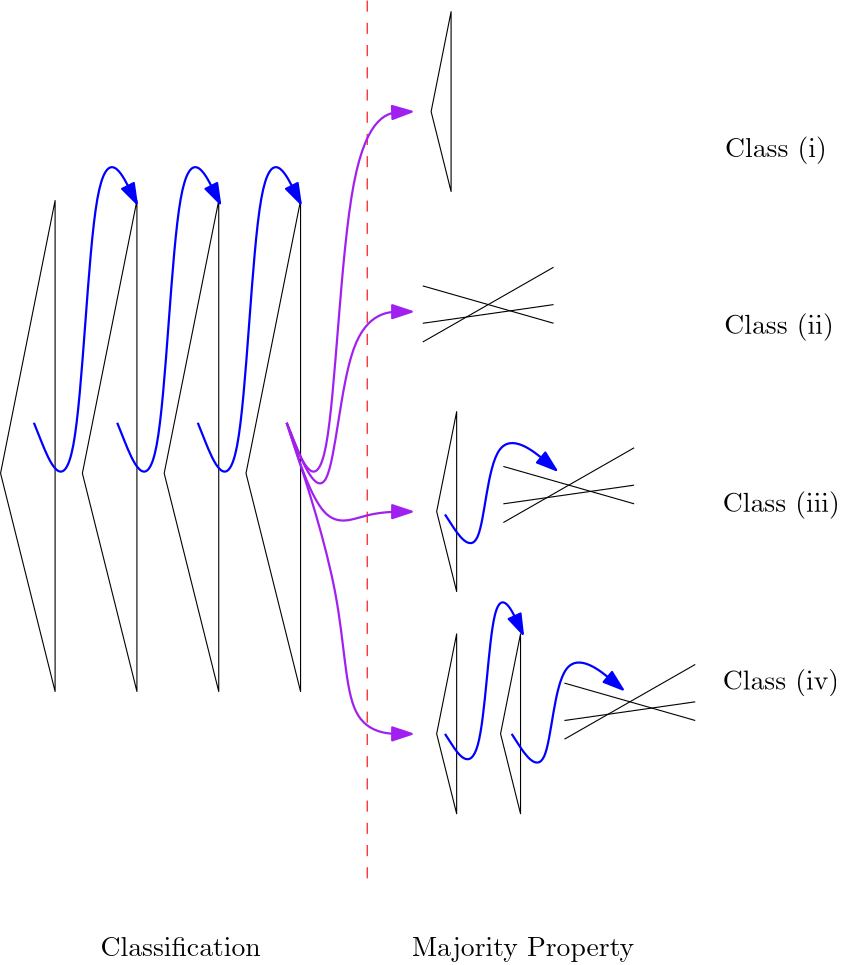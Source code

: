 <?xml version="1.0"?>
<!DOCTYPE ipe SYSTEM "ipe.dtd">
<ipe version="70005" creator="Ipe 7.1.5">
<info created="D:20140714103137" modified="D:20141115132523"/>
<ipestyle name="basic">
<symbol name="arrow/arc(spx)">
<path stroke="sym-stroke" fill="sym-stroke" pen="sym-pen">
0 0 m
-1 0.333 l
-1 -0.333 l
h
</path>
</symbol>
<symbol name="arrow/farc(spx)">
<path stroke="sym-stroke" fill="white" pen="sym-pen">
0 0 m
-1 0.333 l
-1 -0.333 l
h
</path>
</symbol>
<symbol name="mark/circle(sx)" transformations="translations">
<path fill="sym-stroke">
0.6 0 0 0.6 0 0 e
0.4 0 0 0.4 0 0 e
</path>
</symbol>
<symbol name="mark/disk(sx)" transformations="translations">
<path fill="sym-stroke">
0.6 0 0 0.6 0 0 e
</path>
</symbol>
<symbol name="mark/fdisk(sfx)" transformations="translations">
<group>
<path fill="sym-fill">
0.5 0 0 0.5 0 0 e
</path>
<path fill="sym-stroke" fillrule="eofill">
0.6 0 0 0.6 0 0 e
0.4 0 0 0.4 0 0 e
</path>
</group>
</symbol>
<symbol name="mark/box(sx)" transformations="translations">
<path fill="sym-stroke" fillrule="eofill">
-0.6 -0.6 m
0.6 -0.6 l
0.6 0.6 l
-0.6 0.6 l
h
-0.4 -0.4 m
0.4 -0.4 l
0.4 0.4 l
-0.4 0.4 l
h
</path>
</symbol>
<symbol name="mark/square(sx)" transformations="translations">
<path fill="sym-stroke">
-0.6 -0.6 m
0.6 -0.6 l
0.6 0.6 l
-0.6 0.6 l
h
</path>
</symbol>
<symbol name="mark/fsquare(sfx)" transformations="translations">
<group>
<path fill="sym-fill">
-0.5 -0.5 m
0.5 -0.5 l
0.5 0.5 l
-0.5 0.5 l
h
</path>
<path fill="sym-stroke" fillrule="eofill">
-0.6 -0.6 m
0.6 -0.6 l
0.6 0.6 l
-0.6 0.6 l
h
-0.4 -0.4 m
0.4 -0.4 l
0.4 0.4 l
-0.4 0.4 l
h
</path>
</group>
</symbol>
<symbol name="mark/cross(sx)" transformations="translations">
<group>
<path fill="sym-stroke">
-0.43 -0.57 m
0.57 0.43 l
0.43 0.57 l
-0.57 -0.43 l
h
</path>
<path fill="sym-stroke">
-0.43 0.57 m
0.57 -0.43 l
0.43 -0.57 l
-0.57 0.43 l
h
</path>
</group>
</symbol>
<symbol name="arrow/fnormal(spx)">
<path stroke="sym-stroke" fill="white" pen="sym-pen">
0 0 m
-1 0.333 l
-1 -0.333 l
h
</path>
</symbol>
<symbol name="arrow/pointed(spx)">
<path stroke="sym-stroke" fill="sym-stroke" pen="sym-pen">
0 0 m
-1 0.333 l
-0.8 0 l
-1 -0.333 l
h
</path>
</symbol>
<symbol name="arrow/fpointed(spx)">
<path stroke="sym-stroke" fill="white" pen="sym-pen">
0 0 m
-1 0.333 l
-0.8 0 l
-1 -0.333 l
h
</path>
</symbol>
<symbol name="arrow/linear(spx)">
<path stroke="sym-stroke" pen="sym-pen">
-1 0.333 m
0 0 l
-1 -0.333 l
</path>
</symbol>
<symbol name="arrow/fdouble(spx)">
<path stroke="sym-stroke" fill="white" pen="sym-pen">
0 0 m
-1 0.333 l
-1 -0.333 l
h
-1 0 m
-2 0.333 l
-2 -0.333 l
h
</path>
</symbol>
<symbol name="arrow/double(spx)">
<path stroke="sym-stroke" fill="sym-stroke" pen="sym-pen">
0 0 m
-1 0.333 l
-1 -0.333 l
h
-1 0 m
-2 0.333 l
-2 -0.333 l
h
</path>
</symbol>
<pen name="heavier" value="0.8"/>
<pen name="fat" value="1.2"/>
<pen name="ultrafat" value="2"/>
<symbolsize name="large" value="5"/>
<symbolsize name="small" value="2"/>
<symbolsize name="tiny" value="1.1"/>
<arrowsize name="large" value="10"/>
<arrowsize name="small" value="5"/>
<arrowsize name="tiny" value="3"/>
<color name="red" value="1 0 0"/>
<color name="green" value="0 1 0"/>
<color name="blue" value="0 0 1"/>
<color name="yellow" value="1 1 0"/>
<color name="orange" value="1 0.647 0"/>
<color name="gold" value="1 0.843 0"/>
<color name="purple" value="0.627 0.125 0.941"/>
<color name="gray" value="0.745"/>
<color name="brown" value="0.647 0.165 0.165"/>
<color name="navy" value="0 0 0.502"/>
<color name="pink" value="1 0.753 0.796"/>
<color name="seagreen" value="0.18 0.545 0.341"/>
<color name="turquoise" value="0.251 0.878 0.816"/>
<color name="violet" value="0.933 0.51 0.933"/>
<color name="darkblue" value="0 0 0.545"/>
<color name="darkcyan" value="0 0.545 0.545"/>
<color name="darkgray" value="0.663"/>
<color name="darkgreen" value="0 0.392 0"/>
<color name="darkmagenta" value="0.545 0 0.545"/>
<color name="darkorange" value="1 0.549 0"/>
<color name="darkred" value="0.545 0 0"/>
<color name="lightblue" value="0.678 0.847 0.902"/>
<color name="lightcyan" value="0.878 1 1"/>
<color name="lightgray" value="0.827"/>
<color name="lightgreen" value="0.565 0.933 0.565"/>
<color name="lightyellow" value="1 1 0.878"/>
<dashstyle name="dashed" value="[4] 0"/>
<dashstyle name="dotted" value="[1 3] 0"/>
<dashstyle name="dash dotted" value="[4 2 1 2] 0"/>
<dashstyle name="dash dot dotted" value="[4 2 1 2 1 2] 0"/>
<textsize name="large" value="\large"/>
<textsize name="small" value="\small"/>
<textsize name="tiny" value="\tiny"/>
<textsize name="Large" value="\Large"/>
<textsize name="LARGE" value="\LARGE"/>
<textsize name="huge" value="\huge"/>
<textsize name="Huge" value="\Huge"/>
<textsize name="footnote" value="\footnotesize"/>
<textstyle name="center" begin="\begin{center}" end="\end{center}"/>
<textstyle name="itemize" begin="\begin{itemize}" end="\end{itemize}"/>
<textstyle name="item" begin="\begin{itemize}\item{}" end="\end{itemize}"/>
<gridsize name="4 pts" value="4"/>
<gridsize name="8 pts (~3 mm)" value="8"/>
<gridsize name="16 pts (~6 mm)" value="16"/>
<gridsize name="32 pts (~12 mm)" value="32"/>
<gridsize name="10 pts (~3.5 mm)" value="10"/>
<gridsize name="20 pts (~7 mm)" value="20"/>
<gridsize name="14 pts (~5 mm)" value="14"/>
<gridsize name="28 pts (~10 mm)" value="28"/>
<gridsize name="56 pts (~20 mm)" value="56"/>
<anglesize name="90 deg" value="90"/>
<anglesize name="60 deg" value="60"/>
<anglesize name="45 deg" value="45"/>
<anglesize name="30 deg" value="30"/>
<anglesize name="22.5 deg" value="22.5"/>
<tiling name="falling" angle="-60" step="4" width="1"/>
<tiling name="rising" angle="30" step="4" width="1"/>
</ipestyle>
<page>
<layer name="alpha"/>
<view layers="alpha" active="alpha"/>
<path layer="alpha" matrix="1.22726 0 0 1.22726 -54.1801 -249.446" stroke="black">
80 736 m
96 672 l
96 816 l
h
</path>
<path matrix="1.22726 0 0 1.22726 -24.7258 -249.446" stroke="black">
80 736 m
96 672 l
96 816 l
h
</path>
<path matrix="1.22726 0 0 1.22726 4.72852 -249.446" stroke="black">
80 736 m
96 672 l
96 816 l
h
</path>
<path matrix="1.22726 0 0 1.22726 34.1828 -249.446" stroke="black">
80 736 m
96 672 l
96 816 l
h
</path>
<path matrix="0.449613 0 0 0.449613 163.031 453.116" stroke="black">
80 736 m
96 672 l
96 816 l
h
</path>
<path matrix="0.449613 0 0 0.449613 165.031 309.116" stroke="black">
80 736 m
96 672 l
96 816 l
h
</path>
<path matrix="0.449613 0 0 0.449613 165.031 229.116" stroke="black">
80 736 m
96 672 l
96 816 l
h
</path>
<path matrix="0.840771 0 0 0.840771 27.8457 115.918" stroke="black">
200 696 m
256 728 l
</path>
<path matrix="0.840771 0 0 0.840771 27.8457 115.918" stroke="black">
200 720 m
256 704 l
</path>
<path matrix="0.840771 0 0 0.840771 27.8457 115.918" stroke="black">
200 704 m
256 712 l
</path>
<path matrix="0.449613 0 0 0.449613 188.031 229.116" stroke="black">
80 736 m
96 672 l
96 816 l
h
</path>
<path matrix="0.840771 0 0 0.840771 56.8457 50.9184" stroke="black">
200 696 m
256 728 l
</path>
<path matrix="0.840771 0 0 0.840771 56.8457 50.9184" stroke="black">
200 720 m
256 704 l
</path>
<path matrix="0.840771 0 0 0.840771 56.8457 50.9184" stroke="black">
200 704 m
256 712 l
</path>
<path matrix="0.840771 0 0 0.840771 78.8457 -27.0816" stroke="black">
200 696 m
256 728 l
</path>
<path matrix="0.840771 0 0 0.840771 78.8457 -27.0816" stroke="black">
200 720 m
256 704 l
</path>
<path matrix="0.840771 0 0 0.840771 78.8457 -27.0816" stroke="black">
200 704 m
256 712 l
</path>
<path stroke="red" dash="dashed">
176 824 m
176 504 l
</path>
<path stroke="blue" pen="heavier" arrow="normal/normal">
56 672 m
72 632
77 783
93 751 s
</path>
<path matrix="1 0 0 1 30 0" stroke="blue" pen="heavier" arrow="normal/normal">
56 672 m
72 632
77 783
93 751 s
</path>
<path matrix="1 0 0 1 59 0" stroke="blue" pen="heavier" arrow="normal/normal">
56 672 m
72 632
77 783
93 751 s
</path>
<path stroke="purple" pen="heavier" arrow="normal/normal">
147 672 m
163 632
168 783
192 784 s
</path>
<path stroke="purple" pen="heavier" arrow="normal/normal">
147 672 m
163 632
168 712
192 712 s
</path>
<path stroke="purple" pen="heavier" arrow="normal/normal">
147 672 m
160 632
176 640
192 640 s
</path>
<path stroke="purple" pen="heavier" arrow="normal/normal">
147 672 m
168 608
168 560
192 560 s
</path>
<path stroke="blue" pen="heavier" arrow="normal/normal">
204 560 m
217.6 539.024
220.6 620.667
232 596 s
</path>
<path stroke="blue" pen="heavier" arrow="normal/normal">
228 560 m
241.6 539.024
244 596
268 576 s
</path>
<path matrix="1 0 0 1 -24 79" stroke="blue" pen="heavier" arrow="normal/normal">
228 560 m
241.6 539.024
244 596
268 576 s
</path>
<text matrix="1 0 0 1 8 -25" transformations="translations" pos="296.837 792.675" stroke="black" type="label" width="36.64" height="7.473" depth="2.49" valign="baseline">Class (i)</text>
<text matrix="1 0 0 1 16 -14" transformations="translations" pos="288.55 718.09" stroke="black" type="label" width="39.408" height="7.473" depth="2.49" valign="baseline">Class (ii)</text>
<text matrix="1 0 0 1 0 -16" transformations="translations" pos="304 656" stroke="black" type="label" width="42.175" height="7.473" depth="2.49" valign="baseline">Class (iii)</text>
<text transformations="translations" pos="304 576" stroke="black" type="label" width="41.899" height="7.473" depth="2.49" valign="baseline">Class (iv)</text>
<text matrix="1 0 0 1 32 0" transformations="translations" pos="48 480" stroke="black" type="label" width="57.673" height="6.918" depth="0" valign="baseline">Classification</text>
<text transformations="translations" pos="192 480" stroke="black" type="label" width="80.199" height="6.815" depth="1.93" valign="baseline">Majority Property</text>
</page>
</ipe>

